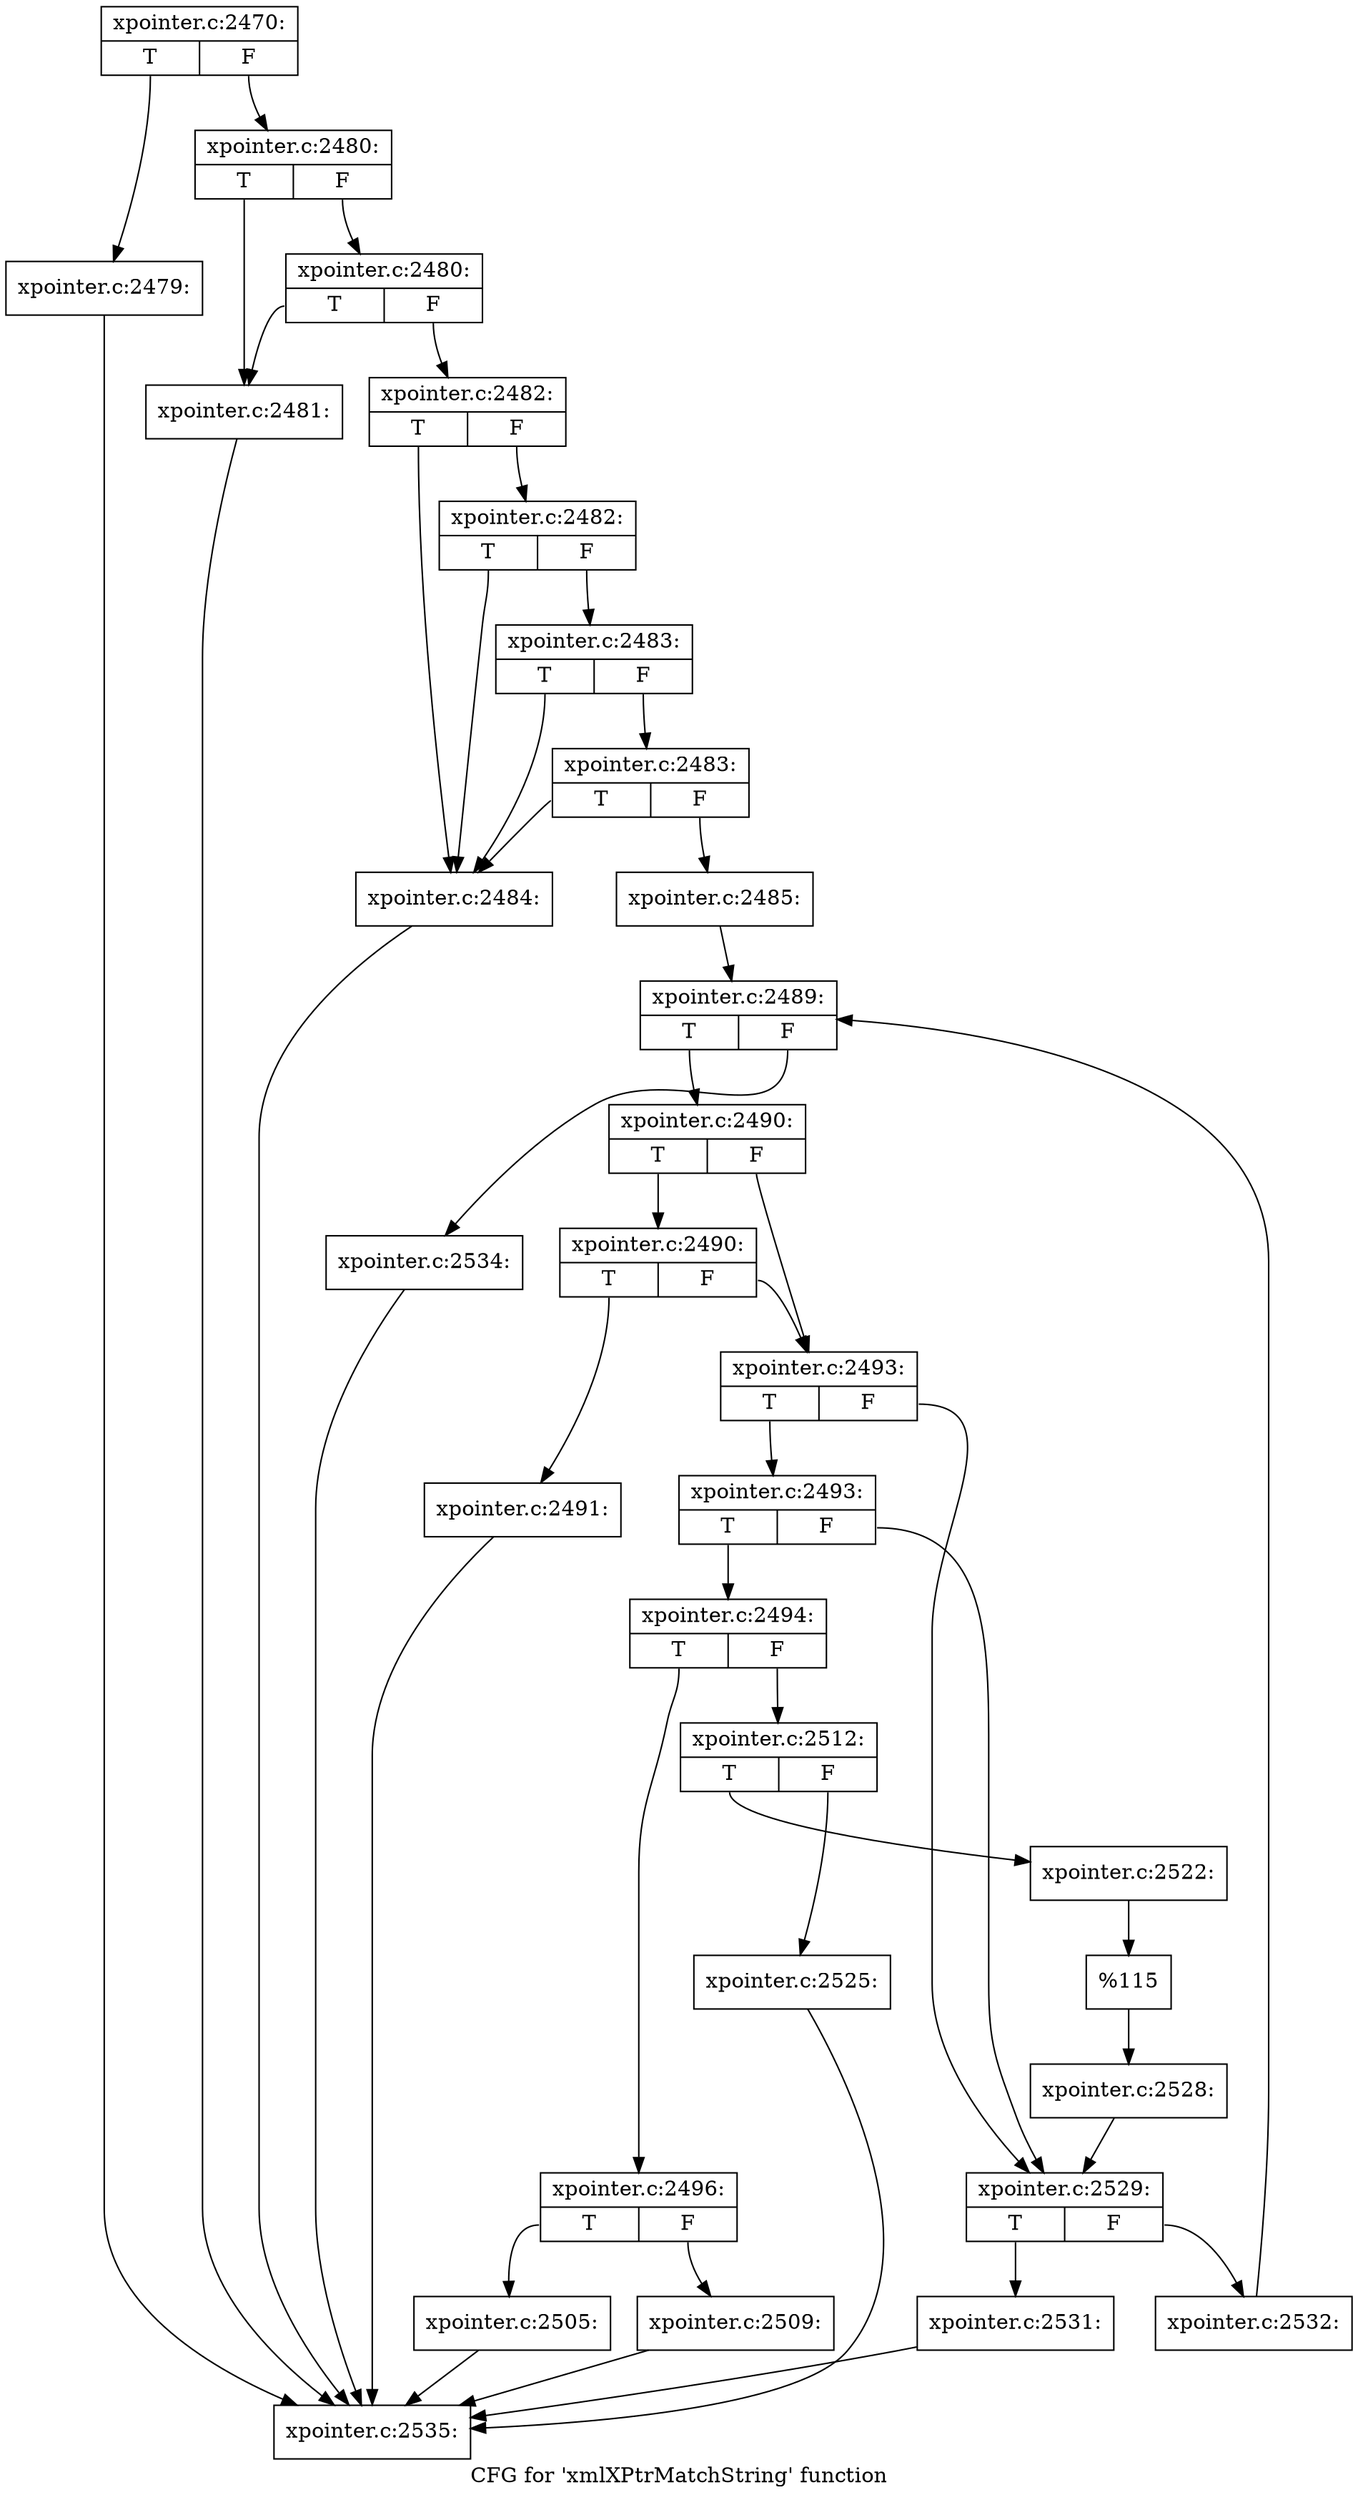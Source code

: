 digraph "CFG for 'xmlXPtrMatchString' function" {
	label="CFG for 'xmlXPtrMatchString' function";

	Node0x52040c0 [shape=record,label="{xpointer.c:2470:|{<s0>T|<s1>F}}"];
	Node0x52040c0:s0 -> Node0x52c9560;
	Node0x52040c0:s1 -> Node0x52c95b0;
	Node0x52c9560 [shape=record,label="{xpointer.c:2479:}"];
	Node0x52c9560 -> Node0x52c76b0;
	Node0x52c95b0 [shape=record,label="{xpointer.c:2480:|{<s0>T|<s1>F}}"];
	Node0x52c95b0:s0 -> Node0x52c9a70;
	Node0x52c95b0:s1 -> Node0x52c9b10;
	Node0x52c9b10 [shape=record,label="{xpointer.c:2480:|{<s0>T|<s1>F}}"];
	Node0x52c9b10:s0 -> Node0x52c9a70;
	Node0x52c9b10:s1 -> Node0x52c9ac0;
	Node0x52c9a70 [shape=record,label="{xpointer.c:2481:}"];
	Node0x52c9a70 -> Node0x52c76b0;
	Node0x52c9ac0 [shape=record,label="{xpointer.c:2482:|{<s0>T|<s1>F}}"];
	Node0x52c9ac0:s0 -> Node0x52ca360;
	Node0x52c9ac0:s1 -> Node0x52ca500;
	Node0x52ca500 [shape=record,label="{xpointer.c:2482:|{<s0>T|<s1>F}}"];
	Node0x52ca500:s0 -> Node0x52ca360;
	Node0x52ca500:s1 -> Node0x52ca480;
	Node0x52ca480 [shape=record,label="{xpointer.c:2483:|{<s0>T|<s1>F}}"];
	Node0x52ca480:s0 -> Node0x52ca360;
	Node0x52ca480:s1 -> Node0x52ca400;
	Node0x52ca400 [shape=record,label="{xpointer.c:2483:|{<s0>T|<s1>F}}"];
	Node0x52ca400:s0 -> Node0x52ca360;
	Node0x52ca400:s1 -> Node0x52ca3b0;
	Node0x52ca360 [shape=record,label="{xpointer.c:2484:}"];
	Node0x52ca360 -> Node0x52c76b0;
	Node0x52ca3b0 [shape=record,label="{xpointer.c:2485:}"];
	Node0x52ca3b0 -> Node0x52cb820;
	Node0x52cb820 [shape=record,label="{xpointer.c:2489:|{<s0>T|<s1>F}}"];
	Node0x52cb820:s0 -> Node0x52cbbe0;
	Node0x52cb820:s1 -> Node0x52cba40;
	Node0x52cbbe0 [shape=record,label="{xpointer.c:2490:|{<s0>T|<s1>F}}"];
	Node0x52cbbe0:s0 -> Node0x52cbe70;
	Node0x52cbbe0:s1 -> Node0x52cbe20;
	Node0x52cbe70 [shape=record,label="{xpointer.c:2490:|{<s0>T|<s1>F}}"];
	Node0x52cbe70:s0 -> Node0x52cbdd0;
	Node0x52cbe70:s1 -> Node0x52cbe20;
	Node0x52cbdd0 [shape=record,label="{xpointer.c:2491:}"];
	Node0x52cbdd0 -> Node0x52c76b0;
	Node0x52cbe20 [shape=record,label="{xpointer.c:2493:|{<s0>T|<s1>F}}"];
	Node0x52cbe20:s0 -> Node0x52cc840;
	Node0x52cbe20:s1 -> Node0x52cc7f0;
	Node0x52cc840 [shape=record,label="{xpointer.c:2493:|{<s0>T|<s1>F}}"];
	Node0x52cc840:s0 -> Node0x52cc7a0;
	Node0x52cc840:s1 -> Node0x52cc7f0;
	Node0x52cc7a0 [shape=record,label="{xpointer.c:2494:|{<s0>T|<s1>F}}"];
	Node0x52cc7a0:s0 -> Node0x52cd390;
	Node0x52cc7a0:s1 -> Node0x52cd430;
	Node0x52cd390 [shape=record,label="{xpointer.c:2496:|{<s0>T|<s1>F}}"];
	Node0x52cd390:s0 -> Node0x52ce2a0;
	Node0x52cd390:s1 -> Node0x52ceac0;
	Node0x52ce2a0 [shape=record,label="{xpointer.c:2505:}"];
	Node0x52ce2a0 -> Node0x52c76b0;
	Node0x52ceac0 [shape=record,label="{xpointer.c:2509:}"];
	Node0x52ceac0 -> Node0x52c76b0;
	Node0x52cd430 [shape=record,label="{xpointer.c:2512:|{<s0>T|<s1>F}}"];
	Node0x52cd430:s0 -> Node0x52d01c0;
	Node0x52cd430:s1 -> Node0x52d0260;
	Node0x52d01c0 [shape=record,label="{xpointer.c:2522:}"];
	Node0x52d01c0 -> Node0x52d0210;
	Node0x52d0260 [shape=record,label="{xpointer.c:2525:}"];
	Node0x52d0260 -> Node0x52c76b0;
	Node0x52d0210 [shape=record,label="{%115}"];
	Node0x52d0210 -> Node0x52cd3e0;
	Node0x52cd3e0 [shape=record,label="{xpointer.c:2528:}"];
	Node0x52cd3e0 -> Node0x52cc7f0;
	Node0x52cc7f0 [shape=record,label="{xpointer.c:2529:|{<s0>T|<s1>F}}"];
	Node0x52cc7f0:s0 -> Node0x52d1190;
	Node0x52cc7f0:s1 -> Node0x52d11e0;
	Node0x52d1190 [shape=record,label="{xpointer.c:2531:}"];
	Node0x52d1190 -> Node0x52c76b0;
	Node0x52d11e0 [shape=record,label="{xpointer.c:2532:}"];
	Node0x52d11e0 -> Node0x52cb820;
	Node0x52cba40 [shape=record,label="{xpointer.c:2534:}"];
	Node0x52cba40 -> Node0x52c76b0;
	Node0x52c76b0 [shape=record,label="{xpointer.c:2535:}"];
}
